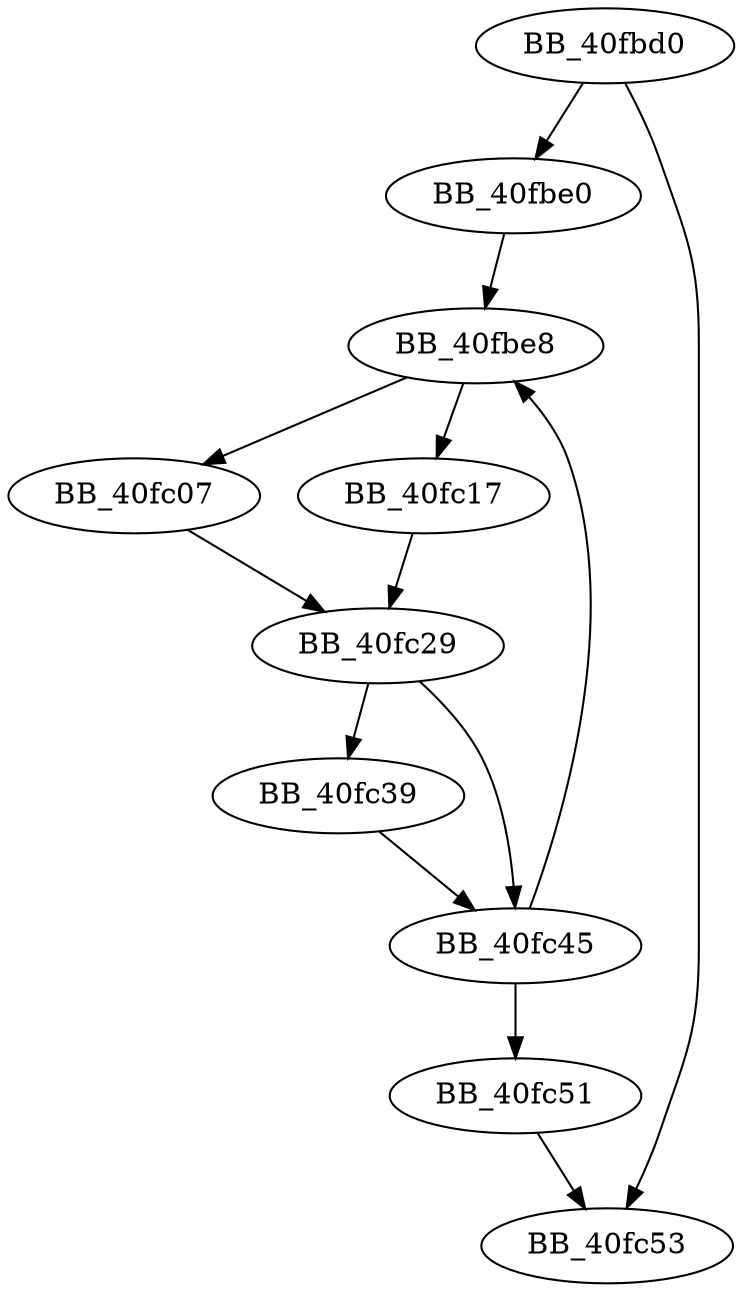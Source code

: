 DiGraph sub_40FBD0{
BB_40fbd0->BB_40fbe0
BB_40fbd0->BB_40fc53
BB_40fbe0->BB_40fbe8
BB_40fbe8->BB_40fc07
BB_40fbe8->BB_40fc17
BB_40fc07->BB_40fc29
BB_40fc17->BB_40fc29
BB_40fc29->BB_40fc39
BB_40fc29->BB_40fc45
BB_40fc39->BB_40fc45
BB_40fc45->BB_40fbe8
BB_40fc45->BB_40fc51
BB_40fc51->BB_40fc53
}
